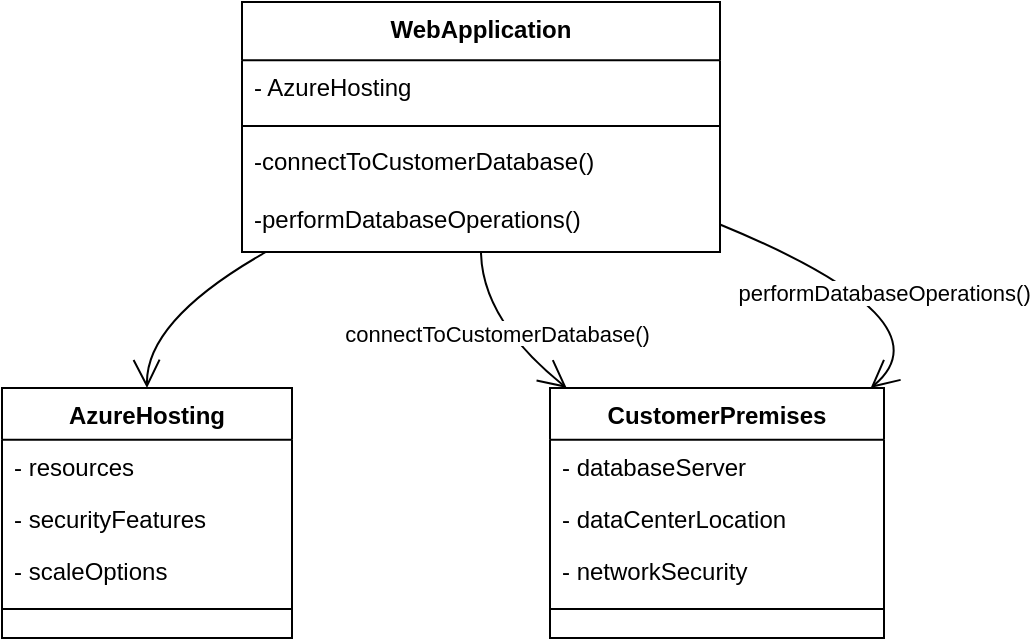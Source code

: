 <mxfile version="24.7.7">
  <diagram name="Page-1" id="7NfaADUea7c0sKxQ02cB">
    <mxGraphModel>
      <root>
        <mxCell id="0" />
        <mxCell id="1" parent="0" />
        <mxCell id="2" value="WebApplication" style="swimlane;fontStyle=1;align=center;verticalAlign=top;childLayout=stackLayout;horizontal=1;startSize=29.15;horizontalStack=0;resizeParent=1;resizeParentMax=0;resizeLast=0;collapsible=0;marginBottom=0;" vertex="1" parent="1">
          <mxGeometry x="128" y="8" width="239" height="125" as="geometry" />
        </mxCell>
        <mxCell id="3" value="- AzureHosting" style="text;strokeColor=none;fillColor=none;align=left;verticalAlign=top;spacingLeft=4;spacingRight=4;overflow=hidden;rotatable=0;points=[[0,0.5],[1,0.5]];portConstraint=eastwest;" vertex="1" parent="2">
          <mxGeometry y="29" width="239" height="29" as="geometry" />
        </mxCell>
        <mxCell id="4" style="line;strokeWidth=1;fillColor=none;align=left;verticalAlign=middle;spacingTop=-1;spacingLeft=3;spacingRight=3;rotatable=0;labelPosition=right;points=[];portConstraint=eastwest;strokeColor=inherit;" vertex="1" parent="2">
          <mxGeometry y="58" width="239" height="8" as="geometry" />
        </mxCell>
        <mxCell id="5" value="-connectToCustomerDatabase()" style="text;strokeColor=none;fillColor=none;align=left;verticalAlign=top;spacingLeft=4;spacingRight=4;overflow=hidden;rotatable=0;points=[[0,0.5],[1,0.5]];portConstraint=eastwest;" vertex="1" parent="2">
          <mxGeometry y="66" width="239" height="29" as="geometry" />
        </mxCell>
        <mxCell id="6" value="-performDatabaseOperations()" style="text;strokeColor=none;fillColor=none;align=left;verticalAlign=top;spacingLeft=4;spacingRight=4;overflow=hidden;rotatable=0;points=[[0,0.5],[1,0.5]];portConstraint=eastwest;" vertex="1" parent="2">
          <mxGeometry y="95" width="239" height="29" as="geometry" />
        </mxCell>
        <mxCell id="7" value="AzureHosting" style="swimlane;fontStyle=1;align=center;verticalAlign=top;childLayout=stackLayout;horizontal=1;startSize=25.911;horizontalStack=0;resizeParent=1;resizeParentMax=0;resizeLast=0;collapsible=0;marginBottom=0;" vertex="1" parent="1">
          <mxGeometry x="8" y="201" width="145" height="125" as="geometry" />
        </mxCell>
        <mxCell id="8" value="- resources" style="text;strokeColor=none;fillColor=none;align=left;verticalAlign=top;spacingLeft=4;spacingRight=4;overflow=hidden;rotatable=0;points=[[0,0.5],[1,0.5]];portConstraint=eastwest;" vertex="1" parent="7">
          <mxGeometry y="26" width="145" height="26" as="geometry" />
        </mxCell>
        <mxCell id="9" value="- securityFeatures" style="text;strokeColor=none;fillColor=none;align=left;verticalAlign=top;spacingLeft=4;spacingRight=4;overflow=hidden;rotatable=0;points=[[0,0.5],[1,0.5]];portConstraint=eastwest;" vertex="1" parent="7">
          <mxGeometry y="52" width="145" height="26" as="geometry" />
        </mxCell>
        <mxCell id="10" value="- scaleOptions" style="text;strokeColor=none;fillColor=none;align=left;verticalAlign=top;spacingLeft=4;spacingRight=4;overflow=hidden;rotatable=0;points=[[0,0.5],[1,0.5]];portConstraint=eastwest;" vertex="1" parent="7">
          <mxGeometry y="78" width="145" height="26" as="geometry" />
        </mxCell>
        <mxCell id="11" style="line;strokeWidth=1;fillColor=none;align=left;verticalAlign=middle;spacingTop=-1;spacingLeft=3;spacingRight=3;rotatable=0;labelPosition=right;points=[];portConstraint=eastwest;strokeColor=inherit;" vertex="1" parent="7">
          <mxGeometry y="104" width="145" height="13" as="geometry" />
        </mxCell>
        <mxCell id="12" value="CustomerPremises" style="swimlane;fontStyle=1;align=center;verticalAlign=top;childLayout=stackLayout;horizontal=1;startSize=25.911;horizontalStack=0;resizeParent=1;resizeParentMax=0;resizeLast=0;collapsible=0;marginBottom=0;" vertex="1" parent="1">
          <mxGeometry x="282" y="201" width="167" height="125" as="geometry" />
        </mxCell>
        <mxCell id="13" value="- databaseServer" style="text;strokeColor=none;fillColor=none;align=left;verticalAlign=top;spacingLeft=4;spacingRight=4;overflow=hidden;rotatable=0;points=[[0,0.5],[1,0.5]];portConstraint=eastwest;" vertex="1" parent="12">
          <mxGeometry y="26" width="167" height="26" as="geometry" />
        </mxCell>
        <mxCell id="14" value="- dataCenterLocation" style="text;strokeColor=none;fillColor=none;align=left;verticalAlign=top;spacingLeft=4;spacingRight=4;overflow=hidden;rotatable=0;points=[[0,0.5],[1,0.5]];portConstraint=eastwest;" vertex="1" parent="12">
          <mxGeometry y="52" width="167" height="26" as="geometry" />
        </mxCell>
        <mxCell id="15" value="- networkSecurity" style="text;strokeColor=none;fillColor=none;align=left;verticalAlign=top;spacingLeft=4;spacingRight=4;overflow=hidden;rotatable=0;points=[[0,0.5],[1,0.5]];portConstraint=eastwest;" vertex="1" parent="12">
          <mxGeometry y="78" width="167" height="26" as="geometry" />
        </mxCell>
        <mxCell id="16" style="line;strokeWidth=1;fillColor=none;align=left;verticalAlign=middle;spacingTop=-1;spacingLeft=3;spacingRight=3;rotatable=0;labelPosition=right;points=[];portConstraint=eastwest;strokeColor=inherit;" vertex="1" parent="12">
          <mxGeometry y="104" width="167" height="13" as="geometry" />
        </mxCell>
        <mxCell id="17" value="" style="curved=1;startArrow=none;endArrow=open;endSize=12;exitX=0.05;exitY=1;entryX=0.5;entryY=0;" edge="1" parent="1" source="2" target="7">
          <mxGeometry relative="1" as="geometry">
            <Array as="points">
              <mxPoint x="80" y="167" />
            </Array>
          </mxGeometry>
        </mxCell>
        <mxCell id="18" value="connectToCustomerDatabase()" style="curved=1;startArrow=none;endArrow=open;endSize=12;exitX=0.5;exitY=1;entryX=0.05;entryY=0;" edge="1" parent="1" source="2" target="12">
          <mxGeometry relative="1" as="geometry">
            <Array as="points">
              <mxPoint x="248" y="167" />
            </Array>
          </mxGeometry>
        </mxCell>
        <mxCell id="19" value="performDatabaseOperations()" style="curved=1;startArrow=none;endArrow=open;endSize=12;exitX=1;exitY=0.89;entryX=0.96;entryY=0;" edge="1" parent="1" source="2" target="12">
          <mxGeometry relative="1" as="geometry">
            <Array as="points">
              <mxPoint x="483" y="167" />
            </Array>
          </mxGeometry>
        </mxCell>
      </root>
    </mxGraphModel>
  </diagram>
</mxfile>
